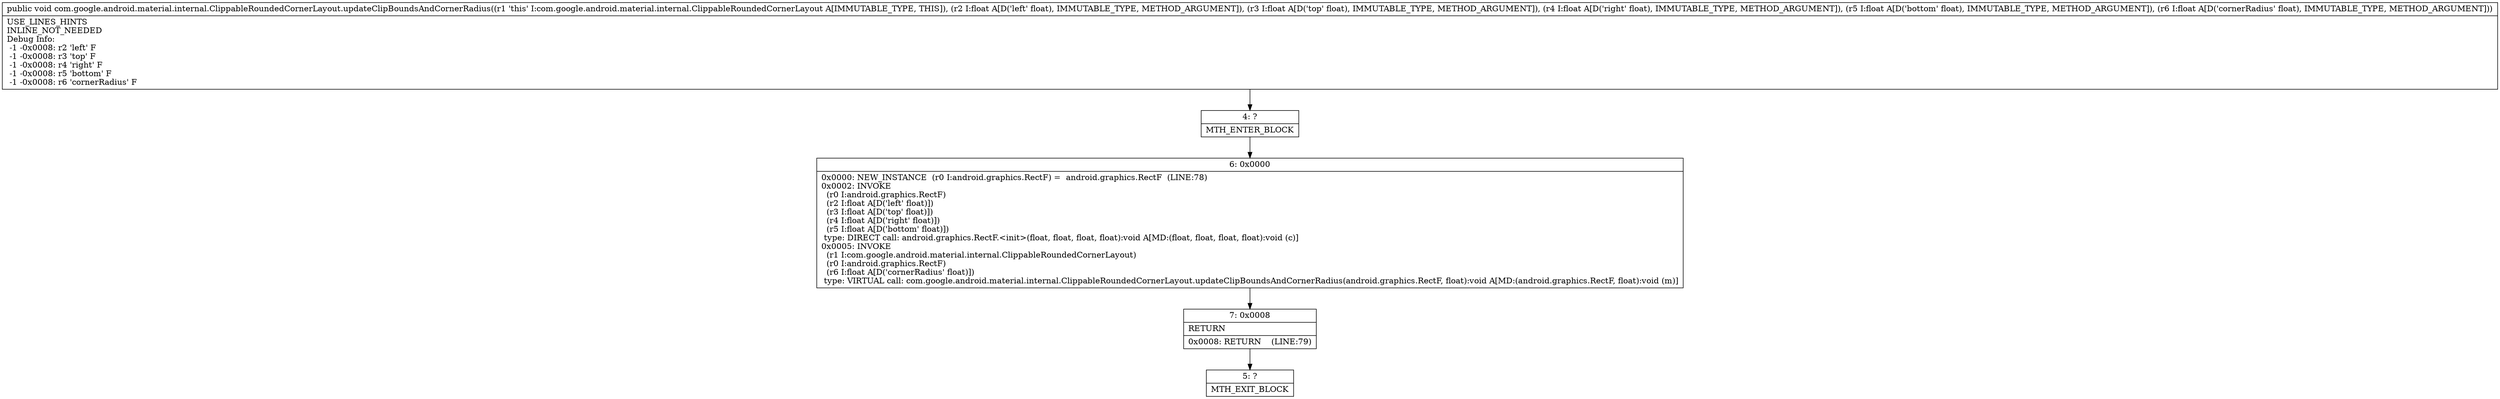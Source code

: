 digraph "CFG forcom.google.android.material.internal.ClippableRoundedCornerLayout.updateClipBoundsAndCornerRadius(FFFFF)V" {
Node_4 [shape=record,label="{4\:\ ?|MTH_ENTER_BLOCK\l}"];
Node_6 [shape=record,label="{6\:\ 0x0000|0x0000: NEW_INSTANCE  (r0 I:android.graphics.RectF) =  android.graphics.RectF  (LINE:78)\l0x0002: INVOKE  \l  (r0 I:android.graphics.RectF)\l  (r2 I:float A[D('left' float)])\l  (r3 I:float A[D('top' float)])\l  (r4 I:float A[D('right' float)])\l  (r5 I:float A[D('bottom' float)])\l type: DIRECT call: android.graphics.RectF.\<init\>(float, float, float, float):void A[MD:(float, float, float, float):void (c)]\l0x0005: INVOKE  \l  (r1 I:com.google.android.material.internal.ClippableRoundedCornerLayout)\l  (r0 I:android.graphics.RectF)\l  (r6 I:float A[D('cornerRadius' float)])\l type: VIRTUAL call: com.google.android.material.internal.ClippableRoundedCornerLayout.updateClipBoundsAndCornerRadius(android.graphics.RectF, float):void A[MD:(android.graphics.RectF, float):void (m)]\l}"];
Node_7 [shape=record,label="{7\:\ 0x0008|RETURN\l|0x0008: RETURN    (LINE:79)\l}"];
Node_5 [shape=record,label="{5\:\ ?|MTH_EXIT_BLOCK\l}"];
MethodNode[shape=record,label="{public void com.google.android.material.internal.ClippableRoundedCornerLayout.updateClipBoundsAndCornerRadius((r1 'this' I:com.google.android.material.internal.ClippableRoundedCornerLayout A[IMMUTABLE_TYPE, THIS]), (r2 I:float A[D('left' float), IMMUTABLE_TYPE, METHOD_ARGUMENT]), (r3 I:float A[D('top' float), IMMUTABLE_TYPE, METHOD_ARGUMENT]), (r4 I:float A[D('right' float), IMMUTABLE_TYPE, METHOD_ARGUMENT]), (r5 I:float A[D('bottom' float), IMMUTABLE_TYPE, METHOD_ARGUMENT]), (r6 I:float A[D('cornerRadius' float), IMMUTABLE_TYPE, METHOD_ARGUMENT]))  | USE_LINES_HINTS\lINLINE_NOT_NEEDED\lDebug Info:\l  \-1 \-0x0008: r2 'left' F\l  \-1 \-0x0008: r3 'top' F\l  \-1 \-0x0008: r4 'right' F\l  \-1 \-0x0008: r5 'bottom' F\l  \-1 \-0x0008: r6 'cornerRadius' F\l}"];
MethodNode -> Node_4;Node_4 -> Node_6;
Node_6 -> Node_7;
Node_7 -> Node_5;
}

